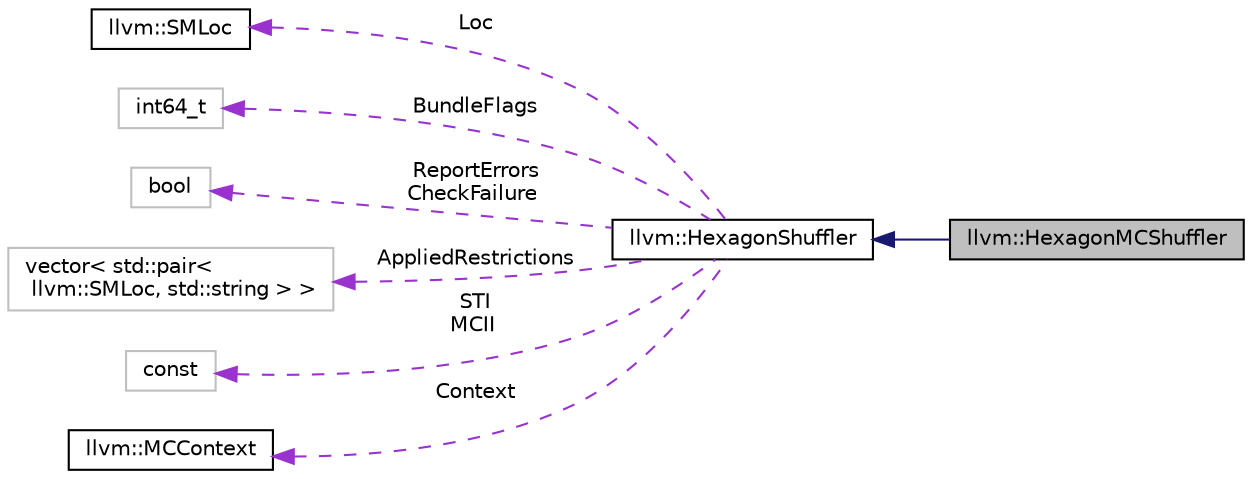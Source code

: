 digraph "llvm::HexagonMCShuffler"
{
 // LATEX_PDF_SIZE
  bgcolor="transparent";
  edge [fontname="Helvetica",fontsize="10",labelfontname="Helvetica",labelfontsize="10"];
  node [fontname="Helvetica",fontsize="10",shape=record];
  rankdir="LR";
  Node1 [label="llvm::HexagonMCShuffler",height=0.2,width=0.4,color="black", fillcolor="grey75", style="filled", fontcolor="black",tooltip=" "];
  Node2 -> Node1 [dir="back",color="midnightblue",fontsize="10",style="solid",fontname="Helvetica"];
  Node2 [label="llvm::HexagonShuffler",height=0.2,width=0.4,color="black",URL="$classllvm_1_1HexagonShuffler.html",tooltip=" "];
  Node3 -> Node2 [dir="back",color="darkorchid3",fontsize="10",style="dashed",label=" Loc" ,fontname="Helvetica"];
  Node3 [label="llvm::SMLoc",height=0.2,width=0.4,color="black",URL="$classllvm_1_1SMLoc.html",tooltip="Represents a location in source code."];
  Node4 -> Node2 [dir="back",color="darkorchid3",fontsize="10",style="dashed",label=" BundleFlags" ,fontname="Helvetica"];
  Node4 [label="int64_t",height=0.2,width=0.4,color="grey75",tooltip=" "];
  Node5 -> Node2 [dir="back",color="darkorchid3",fontsize="10",style="dashed",label=" ReportErrors\nCheckFailure" ,fontname="Helvetica"];
  Node5 [label="bool",height=0.2,width=0.4,color="grey75",tooltip=" "];
  Node6 -> Node2 [dir="back",color="darkorchid3",fontsize="10",style="dashed",label=" AppliedRestrictions" ,fontname="Helvetica"];
  Node6 [label="vector\< std::pair\<\l llvm::SMLoc, std::string \> \>",height=0.2,width=0.4,color="grey75",tooltip=" "];
  Node7 -> Node2 [dir="back",color="darkorchid3",fontsize="10",style="dashed",label=" STI\nMCII" ,fontname="Helvetica"];
  Node7 [label="const",height=0.2,width=0.4,color="grey75",tooltip=" "];
  Node8 -> Node2 [dir="back",color="darkorchid3",fontsize="10",style="dashed",label=" Context" ,fontname="Helvetica"];
  Node8 [label="llvm::MCContext",height=0.2,width=0.4,color="black",URL="$classllvm_1_1MCContext.html",tooltip="Context object for machine code objects."];
}
